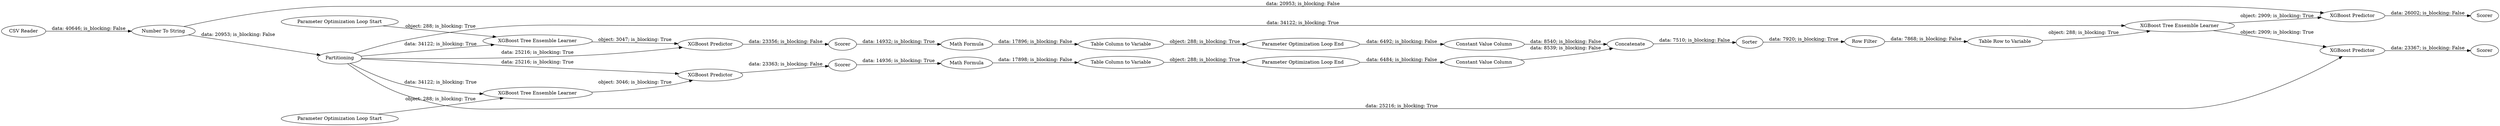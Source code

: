digraph {
	"8591238165664895624_52" [label="XGBoost Predictor"]
	"8591238165664895624_37" [label="Parameter Optimization Loop Start"]
	"8591238165664895624_34" [label="XGBoost Tree Ensemble Learner"]
	"8591238165664895624_12" [label="XGBoost Tree Ensemble Learner"]
	"8591238165664895624_48" [label="XGBoost Tree Ensemble Learner"]
	"8591238165664895624_1" [label="CSV Reader"]
	"8591238165664895624_35" [label="XGBoost Predictor"]
	"8591238165664895624_51" [label="Table Row to Variable"]
	"8591238165664895624_40" [label="Table Column to Variable"]
	"8591238165664895624_30" [label="Math Formula"]
	"8591238165664895624_43" [label="Constant Value Column"]
	"8591238165664895624_47" [label="Row Filter"]
	"8591238165664895624_16" [label=Scorer]
	"8591238165664895624_44" [label=Sorter]
	"8591238165664895624_53" [label=Scorer]
	"8591238165664895624_38" [label="Parameter Optimization Loop End"]
	"8591238165664895624_29" [label="Parameter Optimization Loop End"]
	"8591238165664895624_13" [label="XGBoost Predictor"]
	"8591238165664895624_42" [label="Constant Value Column"]
	"8591238165664895624_41" [label=Concatenate]
	"8591238165664895624_36" [label=Scorer]
	"8591238165664895624_10" [label="Number To String"]
	"8591238165664895624_28" [label="Parameter Optimization Loop Start"]
	"8591238165664895624_4" [label=Partitioning]
	"8591238165664895624_33" [label="Table Column to Variable"]
	"8591238165664895624_49" [label="XGBoost Predictor"]
	"8591238165664895624_50" [label=Scorer]
	"8591238165664895624_39" [label="Math Formula"]
	"8591238165664895624_10" -> "8591238165664895624_4" [label="data: 20953; is_blocking: False"]
	"8591238165664895624_33" -> "8591238165664895624_29" [label="object: 288; is_blocking: True"]
	"8591238165664895624_44" -> "8591238165664895624_47" [label="data: 7920; is_blocking: True"]
	"8591238165664895624_4" -> "8591238165664895624_12" [label="data: 34122; is_blocking: True"]
	"8591238165664895624_40" -> "8591238165664895624_38" [label="object: 288; is_blocking: True"]
	"8591238165664895624_48" -> "8591238165664895624_49" [label="object: 2909; is_blocking: True"]
	"8591238165664895624_35" -> "8591238165664895624_36" [label="data: 23356; is_blocking: False"]
	"8591238165664895624_4" -> "8591238165664895624_48" [label="data: 34122; is_blocking: True"]
	"8591238165664895624_16" -> "8591238165664895624_30" [label="data: 14936; is_blocking: True"]
	"8591238165664895624_48" -> "8591238165664895624_52" [label="object: 2909; is_blocking: True"]
	"8591238165664895624_41" -> "8591238165664895624_44" [label="data: 7510; is_blocking: False"]
	"8591238165664895624_1" -> "8591238165664895624_10" [label="data: 40646; is_blocking: False"]
	"8591238165664895624_49" -> "8591238165664895624_50" [label="data: 23367; is_blocking: False"]
	"8591238165664895624_13" -> "8591238165664895624_16" [label="data: 23363; is_blocking: False"]
	"8591238165664895624_47" -> "8591238165664895624_51" [label="data: 7868; is_blocking: False"]
	"8591238165664895624_29" -> "8591238165664895624_42" [label="data: 6484; is_blocking: False"]
	"8591238165664895624_34" -> "8591238165664895624_35" [label="object: 3047; is_blocking: True"]
	"8591238165664895624_10" -> "8591238165664895624_52" [label="data: 20953; is_blocking: False"]
	"8591238165664895624_28" -> "8591238165664895624_12" [label="object: 288; is_blocking: True"]
	"8591238165664895624_4" -> "8591238165664895624_34" [label="data: 34122; is_blocking: True"]
	"8591238165664895624_36" -> "8591238165664895624_39" [label="data: 14932; is_blocking: True"]
	"8591238165664895624_39" -> "8591238165664895624_40" [label="data: 17896; is_blocking: False"]
	"8591238165664895624_4" -> "8591238165664895624_13" [label="data: 25216; is_blocking: True"]
	"8591238165664895624_30" -> "8591238165664895624_33" [label="data: 17898; is_blocking: False"]
	"8591238165664895624_43" -> "8591238165664895624_41" [label="data: 8540; is_blocking: False"]
	"8591238165664895624_52" -> "8591238165664895624_53" [label="data: 26002; is_blocking: False"]
	"8591238165664895624_38" -> "8591238165664895624_43" [label="data: 6492; is_blocking: False"]
	"8591238165664895624_42" -> "8591238165664895624_41" [label="data: 8539; is_blocking: False"]
	"8591238165664895624_12" -> "8591238165664895624_13" [label="object: 3046; is_blocking: True"]
	"8591238165664895624_51" -> "8591238165664895624_48" [label="object: 288; is_blocking: True"]
	"8591238165664895624_37" -> "8591238165664895624_34" [label="object: 288; is_blocking: True"]
	"8591238165664895624_4" -> "8591238165664895624_35" [label="data: 25216; is_blocking: True"]
	"8591238165664895624_4" -> "8591238165664895624_49" [label="data: 25216; is_blocking: True"]
	rankdir=LR
}
